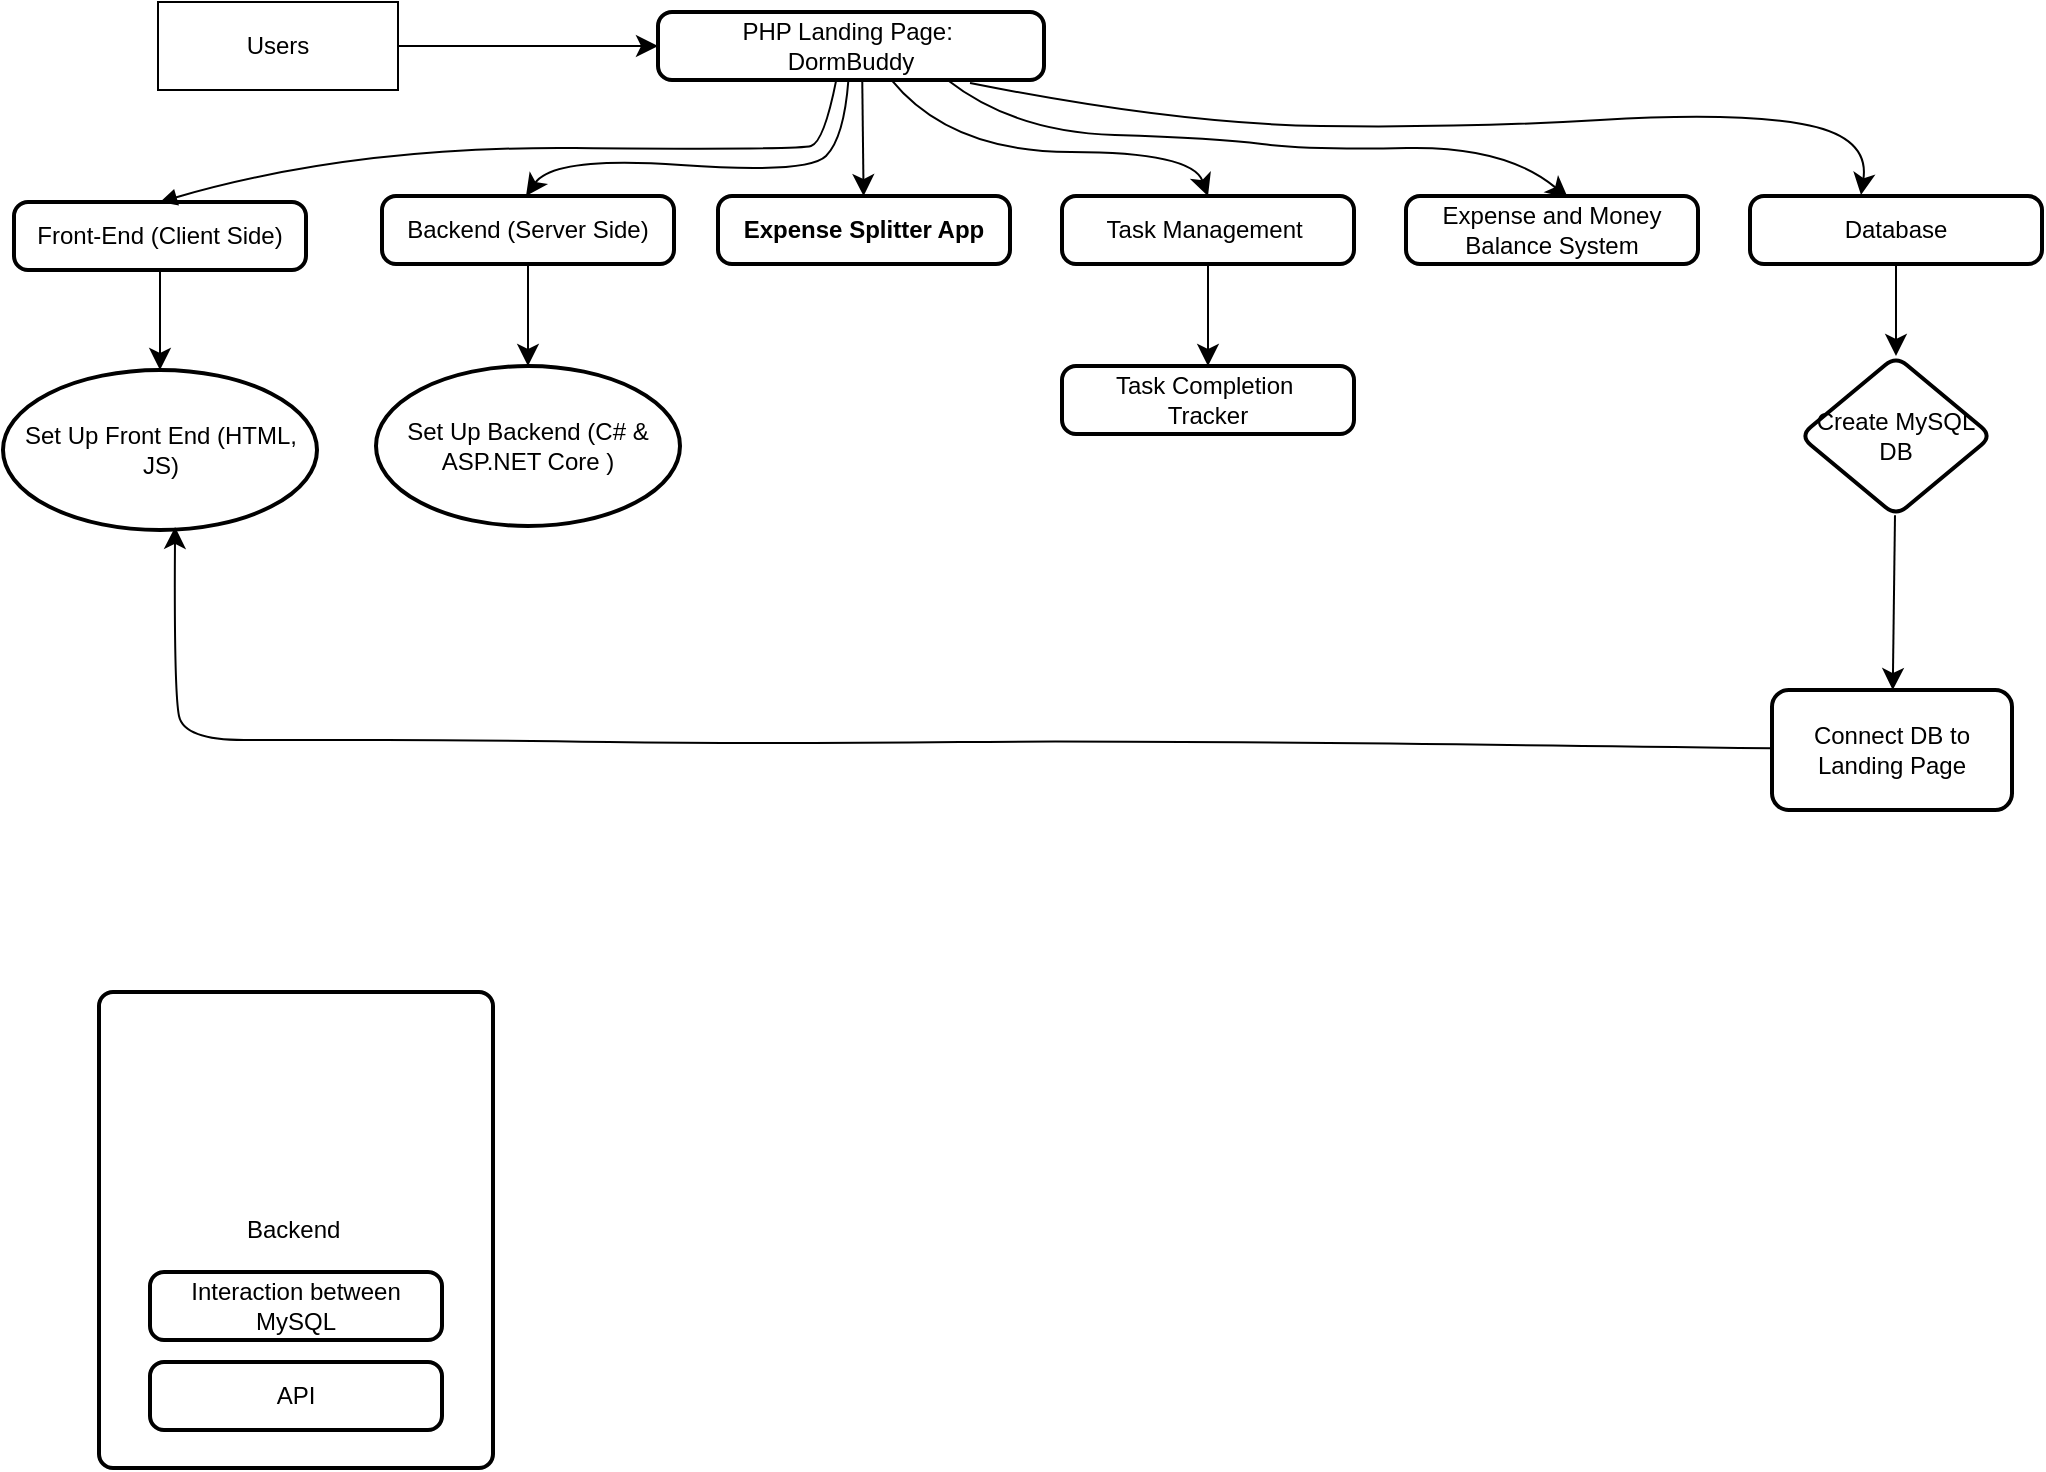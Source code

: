 <mxfile version="24.7.10">
  <diagram name="Page-1" id="BsoXluEAyMjj-U_U7lil">
    <mxGraphModel dx="1354" dy="973" grid="0" gridSize="10" guides="1" tooltips="1" connect="1" arrows="1" fold="1" page="0" pageScale="1" pageWidth="850" pageHeight="1100" math="0" shadow="0">
      <root>
        <mxCell id="0" />
        <mxCell id="1" parent="0" />
        <mxCell id="e1zAj1y5oztImK4wIssU-28" style="edgeStyle=none;curved=1;rounded=0;orthogonalLoop=1;jettySize=auto;html=1;entryX=0.5;entryY=0;entryDx=0;entryDy=0;fontSize=12;startSize=8;endSize=8;" edge="1" parent="1" source="2">
          <mxGeometry relative="1" as="geometry">
            <mxPoint x="103.027" y="24.184" as="sourcePoint" />
            <mxPoint x="-66.0" y="83" as="targetPoint" />
            <Array as="points">
              <mxPoint x="93" y="54" />
              <mxPoint x="75" y="72" />
              <mxPoint x="-52" y="63" />
            </Array>
          </mxGeometry>
        </mxCell>
        <mxCell id="e1zAj1y5oztImK4wIssU-29" style="edgeStyle=none;curved=1;rounded=0;orthogonalLoop=1;jettySize=auto;html=1;fontSize=12;startSize=8;endSize=8;exitX=0.529;exitY=0.919;exitDx=0;exitDy=0;exitPerimeter=0;" edge="1" parent="1" source="2" target="e1zAj1y5oztImK4wIssU-17">
          <mxGeometry relative="1" as="geometry" />
        </mxCell>
        <mxCell id="e1zAj1y5oztImK4wIssU-30" style="edgeStyle=none;curved=1;rounded=0;orthogonalLoop=1;jettySize=auto;html=1;entryX=0.5;entryY=0;entryDx=0;entryDy=0;fontSize=12;startSize=8;endSize=8;exitX=0.604;exitY=0.995;exitDx=0;exitDy=0;exitPerimeter=0;" edge="1" parent="1" source="2" target="e1zAj1y5oztImK4wIssU-19">
          <mxGeometry relative="1" as="geometry">
            <Array as="points">
              <mxPoint x="146" y="61" />
              <mxPoint x="267" y="61" />
            </Array>
          </mxGeometry>
        </mxCell>
        <mxCell id="e1zAj1y5oztImK4wIssU-39" style="edgeStyle=none;curved=1;rounded=0;orthogonalLoop=1;jettySize=auto;html=1;entryX=0.38;entryY=-0.015;entryDx=0;entryDy=0;fontSize=12;startSize=8;endSize=8;exitX=0.858;exitY=0.956;exitDx=0;exitDy=0;exitPerimeter=0;entryPerimeter=0;" edge="1" parent="1" target="e1zAj1y5oztImK4wIssU-33">
          <mxGeometry relative="1" as="geometry">
            <mxPoint x="156.004" y="26.504" as="sourcePoint" />
            <mxPoint x="609.41" y="86" as="targetPoint" />
            <Array as="points">
              <mxPoint x="259" y="47" />
              <mxPoint x="404" y="49" />
              <mxPoint x="538" y="41" />
              <mxPoint x="606" y="53" />
            </Array>
          </mxGeometry>
        </mxCell>
        <mxCell id="2" value="PHP Landing Page: &#xa;DormBuddy" style="rounded=1;absoluteArcSize=1;arcSize=14;whiteSpace=wrap;strokeWidth=2;" parent="1" vertex="1">
          <mxGeometry y="-9" width="193" height="34" as="geometry" />
        </mxCell>
        <mxCell id="e1zAj1y5oztImK4wIssU-23" value="" style="edgeStyle=none;curved=1;rounded=0;orthogonalLoop=1;jettySize=auto;html=1;fontSize=12;startSize=8;endSize=8;" edge="1" parent="1" source="3" target="e1zAj1y5oztImK4wIssU-22">
          <mxGeometry relative="1" as="geometry" />
        </mxCell>
        <mxCell id="3" value="Front-End (Client Side)" style="rounded=1;absoluteArcSize=1;arcSize=14;whiteSpace=wrap;strokeWidth=2;" parent="1" vertex="1">
          <mxGeometry x="-322" y="86" width="146" height="34" as="geometry" />
        </mxCell>
        <mxCell id="5" value="" style="curved=1;startArrow=none;endArrow=block;exitX=0.462;exitY=0.995;entryX=0.5;entryY=-0.01;exitDx=0;exitDy=0;exitPerimeter=0;" parent="1" source="2" target="3" edge="1">
          <mxGeometry relative="1" as="geometry">
            <Array as="points">
              <mxPoint x="83" y="56" />
              <mxPoint x="70" y="60" />
              <mxPoint x="-153" y="58" />
            </Array>
          </mxGeometry>
        </mxCell>
        <mxCell id="e1zAj1y5oztImK4wIssU-7" style="edgeStyle=none;curved=1;rounded=0;orthogonalLoop=1;jettySize=auto;html=1;fontSize=12;startSize=8;endSize=8;" edge="1" parent="1" source="e1zAj1y5oztImK4wIssU-6" target="2">
          <mxGeometry relative="1" as="geometry" />
        </mxCell>
        <mxCell id="e1zAj1y5oztImK4wIssU-6" value="Users" style="rounded=0;whiteSpace=wrap;html=1;" vertex="1" parent="1">
          <mxGeometry x="-250" y="-14" width="120" height="44" as="geometry" />
        </mxCell>
        <mxCell id="e1zAj1y5oztImK4wIssU-17" value="Expense Splitter App" style="rounded=1;absoluteArcSize=1;arcSize=14;whiteSpace=wrap;strokeWidth=2;fontStyle=1" vertex="1" parent="1">
          <mxGeometry x="30" y="83" width="146" height="34" as="geometry" />
        </mxCell>
        <mxCell id="e1zAj1y5oztImK4wIssU-18" value="Task Completion &#xa;Tracker" style="rounded=1;absoluteArcSize=1;arcSize=14;whiteSpace=wrap;strokeWidth=2;" vertex="1" parent="1">
          <mxGeometry x="202" y="168" width="146" height="34" as="geometry" />
        </mxCell>
        <mxCell id="e1zAj1y5oztImK4wIssU-32" style="edgeStyle=none;curved=1;rounded=0;orthogonalLoop=1;jettySize=auto;html=1;fontSize=12;startSize=8;endSize=8;" edge="1" parent="1" source="e1zAj1y5oztImK4wIssU-19" target="e1zAj1y5oztImK4wIssU-18">
          <mxGeometry relative="1" as="geometry" />
        </mxCell>
        <mxCell id="e1zAj1y5oztImK4wIssU-19" value="Task Management " style="rounded=1;absoluteArcSize=1;arcSize=14;whiteSpace=wrap;strokeWidth=2;" vertex="1" parent="1">
          <mxGeometry x="202" y="83" width="146" height="34" as="geometry" />
        </mxCell>
        <mxCell id="e1zAj1y5oztImK4wIssU-20" style="edgeStyle=none;curved=1;rounded=0;orthogonalLoop=1;jettySize=auto;html=1;exitX=0.5;exitY=1;exitDx=0;exitDy=0;fontSize=12;startSize=8;endSize=8;" edge="1" parent="1" source="e1zAj1y5oztImK4wIssU-18" target="e1zAj1y5oztImK4wIssU-18">
          <mxGeometry relative="1" as="geometry" />
        </mxCell>
        <mxCell id="e1zAj1y5oztImK4wIssU-21" value="Expense and Money Balance System" style="rounded=1;absoluteArcSize=1;arcSize=14;whiteSpace=wrap;strokeWidth=2;" vertex="1" parent="1">
          <mxGeometry x="374" y="83" width="146" height="34" as="geometry" />
        </mxCell>
        <mxCell id="e1zAj1y5oztImK4wIssU-22" value="Set Up Front End (HTML, JS)" style="ellipse;whiteSpace=wrap;html=1;rounded=1;arcSize=14;strokeWidth=2;" vertex="1" parent="1">
          <mxGeometry x="-327.5" y="170" width="157" height="80" as="geometry" />
        </mxCell>
        <mxCell id="e1zAj1y5oztImK4wIssU-26" value="" style="edgeStyle=none;curved=1;rounded=0;orthogonalLoop=1;jettySize=auto;html=1;fontSize=12;startSize=8;endSize=8;" edge="1" parent="1" source="e1zAj1y5oztImK4wIssU-24" target="e1zAj1y5oztImK4wIssU-25">
          <mxGeometry relative="1" as="geometry" />
        </mxCell>
        <mxCell id="e1zAj1y5oztImK4wIssU-24" value="Backend (Server Side)" style="rounded=1;absoluteArcSize=1;arcSize=14;whiteSpace=wrap;strokeWidth=2;" vertex="1" parent="1">
          <mxGeometry x="-138" y="83" width="146" height="34" as="geometry" />
        </mxCell>
        <mxCell id="e1zAj1y5oztImK4wIssU-25" value="Set Up Backend (C# &amp;amp; ASP.NET Core )" style="ellipse;whiteSpace=wrap;html=1;rounded=1;arcSize=14;strokeWidth=2;" vertex="1" parent="1">
          <mxGeometry x="-141" y="168" width="152" height="80" as="geometry" />
        </mxCell>
        <mxCell id="e1zAj1y5oztImK4wIssU-31" style="edgeStyle=none;curved=1;rounded=0;orthogonalLoop=1;jettySize=auto;html=1;fontSize=12;startSize=8;endSize=8;exitX=0.75;exitY=1;exitDx=0;exitDy=0;" edge="1" parent="1" source="2">
          <mxGeometry relative="1" as="geometry">
            <mxPoint x="455" y="84" as="targetPoint" />
            <Array as="points">
              <mxPoint x="178" y="51" />
              <mxPoint x="279" y="54" />
              <mxPoint x="325" y="60" />
              <mxPoint x="424" y="58" />
            </Array>
          </mxGeometry>
        </mxCell>
        <mxCell id="e1zAj1y5oztImK4wIssU-35" value="" style="edgeStyle=none;curved=1;rounded=0;orthogonalLoop=1;jettySize=auto;html=1;fontSize=12;startSize=8;endSize=8;" edge="1" parent="1" source="e1zAj1y5oztImK4wIssU-33" target="e1zAj1y5oztImK4wIssU-34">
          <mxGeometry relative="1" as="geometry" />
        </mxCell>
        <mxCell id="e1zAj1y5oztImK4wIssU-33" value="Database" style="rounded=1;absoluteArcSize=1;arcSize=14;whiteSpace=wrap;strokeWidth=2;" vertex="1" parent="1">
          <mxGeometry x="546" y="83" width="146" height="34" as="geometry" />
        </mxCell>
        <mxCell id="e1zAj1y5oztImK4wIssU-37" value="" style="edgeStyle=none;curved=1;rounded=0;orthogonalLoop=1;jettySize=auto;html=1;fontSize=12;startSize=8;endSize=8;" edge="1" parent="1" source="e1zAj1y5oztImK4wIssU-34" target="e1zAj1y5oztImK4wIssU-36">
          <mxGeometry relative="1" as="geometry" />
        </mxCell>
        <mxCell id="e1zAj1y5oztImK4wIssU-34" value="Create MySQL DB" style="rhombus;whiteSpace=wrap;html=1;rounded=1;arcSize=14;strokeWidth=2;" vertex="1" parent="1">
          <mxGeometry x="571" y="163" width="96" height="80" as="geometry" />
        </mxCell>
        <mxCell id="e1zAj1y5oztImK4wIssU-36" value="Connect DB to Landing Page" style="whiteSpace=wrap;html=1;rounded=1;arcSize=14;strokeWidth=2;" vertex="1" parent="1">
          <mxGeometry x="557" y="330" width="120" height="60" as="geometry" />
        </mxCell>
        <mxCell id="e1zAj1y5oztImK4wIssU-38" style="edgeStyle=none;curved=1;rounded=0;orthogonalLoop=1;jettySize=auto;html=1;fontSize=12;startSize=8;endSize=8;entryX=0.548;entryY=0.981;entryDx=0;entryDy=0;entryPerimeter=0;" edge="1" parent="1" source="e1zAj1y5oztImK4wIssU-36" target="e1zAj1y5oztImK4wIssU-22">
          <mxGeometry relative="1" as="geometry">
            <mxPoint x="-240" y="252" as="targetPoint" />
            <Array as="points">
              <mxPoint x="255" y="355" />
              <mxPoint x="47" y="357" />
              <mxPoint x="-96" y="355" />
              <mxPoint x="-177" y="355" />
              <mxPoint x="-237" y="355" />
              <mxPoint x="-242" y="331" />
            </Array>
          </mxGeometry>
        </mxCell>
        <mxCell id="e1zAj1y5oztImK4wIssU-40" value="Backend " style="rounded=1;absoluteArcSize=1;arcSize=14;whiteSpace=wrap;strokeWidth=2;" vertex="1" parent="1">
          <mxGeometry x="-279.5" y="481" width="197" height="238" as="geometry" />
        </mxCell>
        <mxCell id="e1zAj1y5oztImK4wIssU-41" value="Interaction between MySQL" style="rounded=1;absoluteArcSize=1;arcSize=14;whiteSpace=wrap;strokeWidth=2;" vertex="1" parent="1">
          <mxGeometry x="-254" y="621" width="146" height="34" as="geometry" />
        </mxCell>
        <mxCell id="e1zAj1y5oztImK4wIssU-42" value="API" style="rounded=1;absoluteArcSize=1;arcSize=14;whiteSpace=wrap;strokeWidth=2;" vertex="1" parent="1">
          <mxGeometry x="-254" y="666" width="146" height="34" as="geometry" />
        </mxCell>
      </root>
    </mxGraphModel>
  </diagram>
</mxfile>
